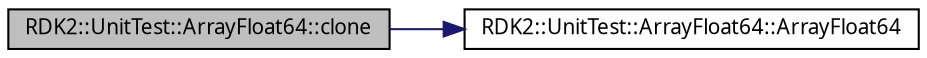 digraph G
{
  edge [fontname="FreeSans.ttf",fontsize=10,labelfontname="FreeSans.ttf",labelfontsize=10];
  node [fontname="FreeSans.ttf",fontsize=10,shape=record];
  rankdir=LR;
  Node1 [label="RDK2::UnitTest::ArrayFloat64::clone",height=0.2,width=0.4,color="black", fillcolor="grey75", style="filled" fontcolor="black"];
  Node1 -> Node2 [color="midnightblue",fontsize=10,style="solid",fontname="FreeSans.ttf"];
  Node2 [label="RDK2::UnitTest::ArrayFloat64::ArrayFloat64",height=0.2,width=0.4,color="black", fillcolor="white", style="filled",URL="$struct_r_d_k2_1_1_unit_test_1_1_array_float64.html#3d33fb65dcf99b2306cfda91d8dc16a5"];
}
